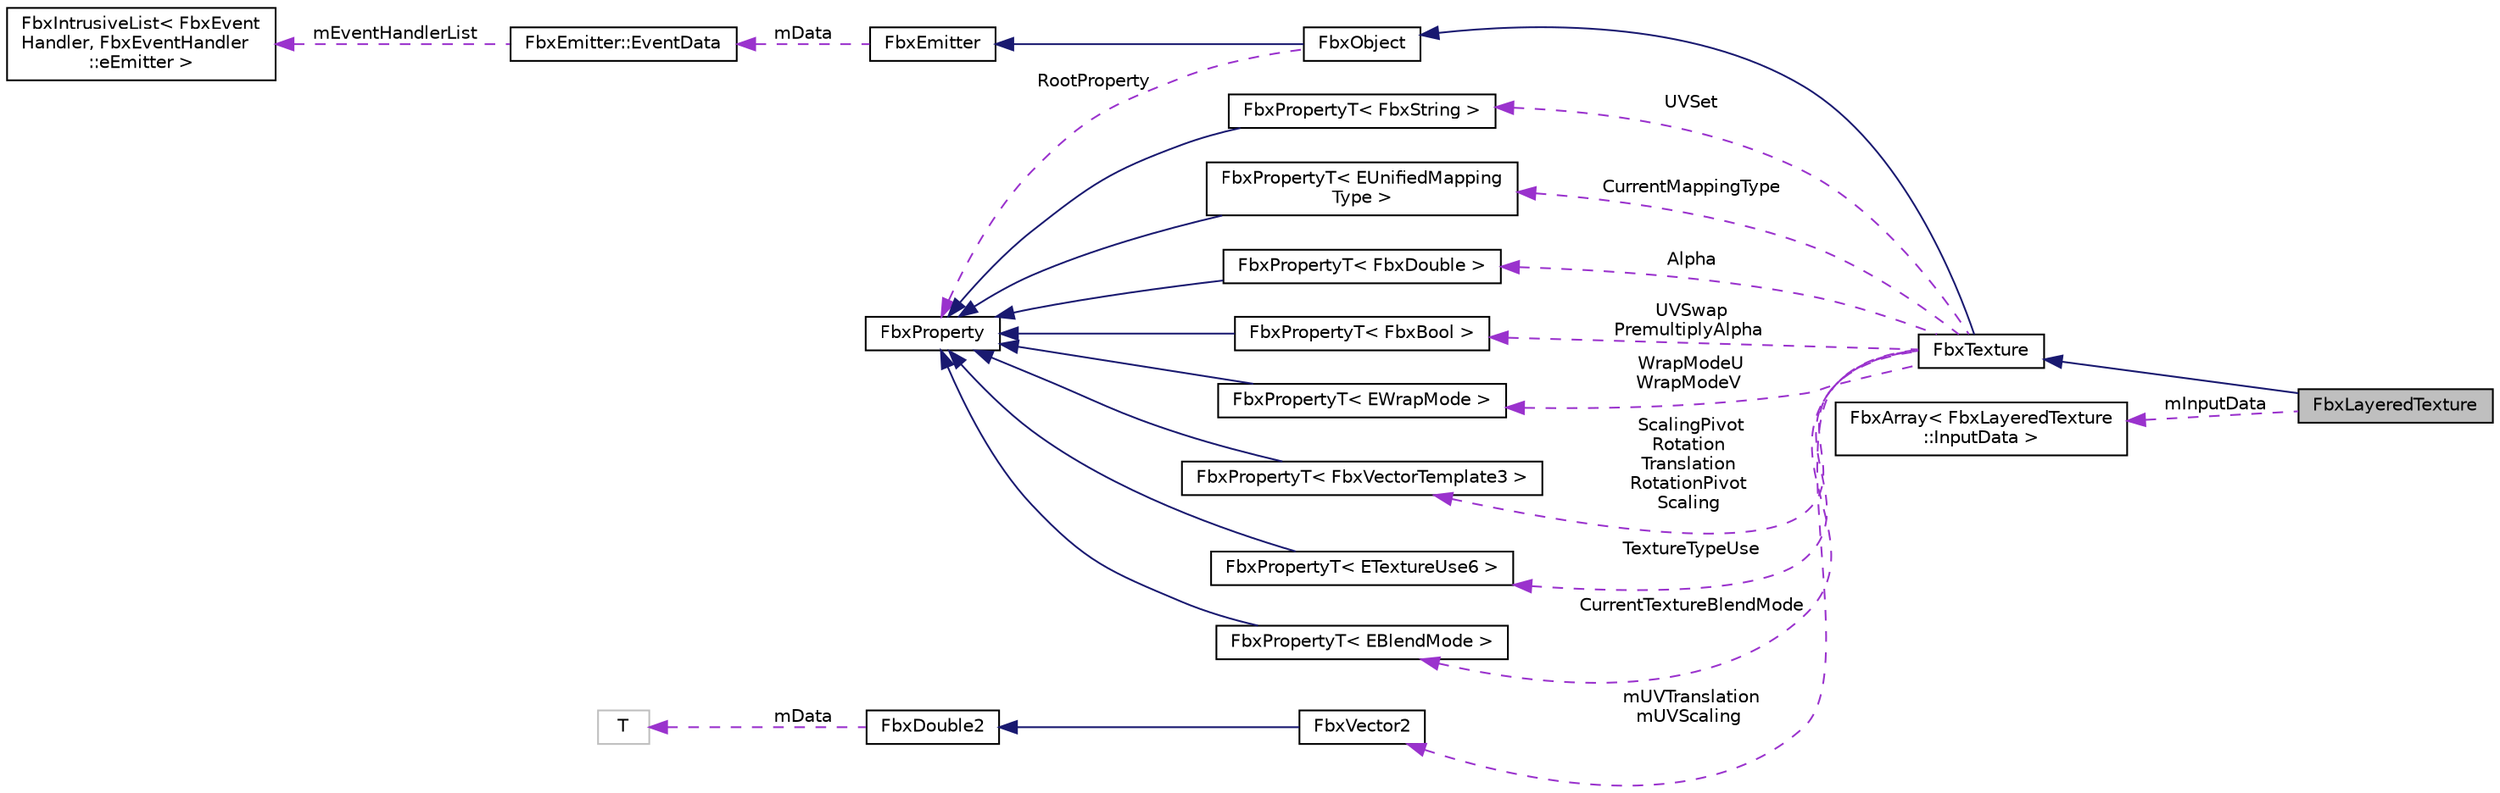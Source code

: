 digraph "FbxLayeredTexture"
{
  edge [fontname="Helvetica",fontsize="10",labelfontname="Helvetica",labelfontsize="10"];
  node [fontname="Helvetica",fontsize="10",shape=record];
  rankdir="LR";
  Node4 [label="FbxLayeredTexture",height=0.2,width=0.4,color="black", fillcolor="grey75", style="filled", fontcolor="black"];
  Node5 -> Node4 [dir="back",color="midnightblue",fontsize="10",style="solid"];
  Node5 [label="FbxTexture",height=0.2,width=0.4,color="black", fillcolor="white", style="filled",URL="$class_fbx_texture.html"];
  Node6 -> Node5 [dir="back",color="midnightblue",fontsize="10",style="solid"];
  Node6 [label="FbxObject",height=0.2,width=0.4,color="black", fillcolor="white", style="filled",URL="$class_fbx_object.html"];
  Node7 -> Node6 [dir="back",color="midnightblue",fontsize="10",style="solid"];
  Node7 [label="FbxEmitter",height=0.2,width=0.4,color="black", fillcolor="white", style="filled",URL="$class_fbx_emitter.html"];
  Node8 -> Node7 [dir="back",color="darkorchid3",fontsize="10",style="dashed",label=" mData" ];
  Node8 [label="FbxEmitter::EventData",height=0.2,width=0.4,color="black", fillcolor="white", style="filled",URL="$struct_fbx_emitter_1_1_event_data.html"];
  Node9 -> Node8 [dir="back",color="darkorchid3",fontsize="10",style="dashed",label=" mEventHandlerList" ];
  Node9 [label="FbxIntrusiveList\< FbxEvent\lHandler, FbxEventHandler\l::eEmitter \>",height=0.2,width=0.4,color="black", fillcolor="white", style="filled",URL="$class_fbx_intrusive_list.html"];
  Node10 -> Node6 [dir="back",color="darkorchid3",fontsize="10",style="dashed",label=" RootProperty" ];
  Node10 [label="FbxProperty",height=0.2,width=0.4,color="black", fillcolor="white", style="filled",URL="$class_fbx_property.html",tooltip="Class to hold user properties. "];
  Node11 -> Node5 [dir="back",color="darkorchid3",fontsize="10",style="dashed",label=" mUVTranslation\nmUVScaling" ];
  Node11 [label="FbxVector2",height=0.2,width=0.4,color="black", fillcolor="white", style="filled",URL="$class_fbx_vector2.html"];
  Node12 -> Node11 [dir="back",color="midnightblue",fontsize="10",style="solid"];
  Node12 [label="FbxDouble2",height=0.2,width=0.4,color="black", fillcolor="white", style="filled",URL="$class_fbx_vector_template2.html"];
  Node13 -> Node12 [dir="back",color="darkorchid3",fontsize="10",style="dashed",label=" mData" ];
  Node13 [label="T",height=0.2,width=0.4,color="grey75", fillcolor="white", style="filled"];
  Node14 -> Node5 [dir="back",color="darkorchid3",fontsize="10",style="dashed",label=" UVSet" ];
  Node14 [label="FbxPropertyT\< FbxString \>",height=0.2,width=0.4,color="black", fillcolor="white", style="filled",URL="$class_fbx_property_t.html"];
  Node10 -> Node14 [dir="back",color="midnightblue",fontsize="10",style="solid"];
  Node15 -> Node5 [dir="back",color="darkorchid3",fontsize="10",style="dashed",label=" CurrentMappingType" ];
  Node15 [label="FbxPropertyT\< EUnifiedMapping\lType \>",height=0.2,width=0.4,color="black", fillcolor="white", style="filled",URL="$class_fbx_property_t.html"];
  Node10 -> Node15 [dir="back",color="midnightblue",fontsize="10",style="solid"];
  Node16 -> Node5 [dir="back",color="darkorchid3",fontsize="10",style="dashed",label=" Alpha" ];
  Node16 [label="FbxPropertyT\< FbxDouble \>",height=0.2,width=0.4,color="black", fillcolor="white", style="filled",URL="$class_fbx_property_t.html"];
  Node10 -> Node16 [dir="back",color="midnightblue",fontsize="10",style="solid"];
  Node17 -> Node5 [dir="back",color="darkorchid3",fontsize="10",style="dashed",label=" UVSwap\nPremultiplyAlpha" ];
  Node17 [label="FbxPropertyT\< FbxBool \>",height=0.2,width=0.4,color="black", fillcolor="white", style="filled",URL="$class_fbx_property_t.html"];
  Node10 -> Node17 [dir="back",color="midnightblue",fontsize="10",style="solid"];
  Node18 -> Node5 [dir="back",color="darkorchid3",fontsize="10",style="dashed",label=" WrapModeU\nWrapModeV" ];
  Node18 [label="FbxPropertyT\< EWrapMode \>",height=0.2,width=0.4,color="black", fillcolor="white", style="filled",URL="$class_fbx_property_t.html"];
  Node10 -> Node18 [dir="back",color="midnightblue",fontsize="10",style="solid"];
  Node19 -> Node5 [dir="back",color="darkorchid3",fontsize="10",style="dashed",label=" ScalingPivot\nRotation\nTranslation\nRotationPivot\nScaling" ];
  Node19 [label="FbxPropertyT\< FbxVectorTemplate3 \>",height=0.2,width=0.4,color="black", fillcolor="white", style="filled",URL="$class_fbx_property_t.html"];
  Node10 -> Node19 [dir="back",color="midnightblue",fontsize="10",style="solid"];
  Node20 -> Node5 [dir="back",color="darkorchid3",fontsize="10",style="dashed",label=" TextureTypeUse" ];
  Node20 [label="FbxPropertyT\< ETextureUse6 \>",height=0.2,width=0.4,color="black", fillcolor="white", style="filled",URL="$class_fbx_property_t.html"];
  Node10 -> Node20 [dir="back",color="midnightblue",fontsize="10",style="solid"];
  Node21 -> Node5 [dir="back",color="darkorchid3",fontsize="10",style="dashed",label=" CurrentTextureBlendMode" ];
  Node21 [label="FbxPropertyT\< EBlendMode \>",height=0.2,width=0.4,color="black", fillcolor="white", style="filled",URL="$class_fbx_property_t.html"];
  Node10 -> Node21 [dir="back",color="midnightblue",fontsize="10",style="solid"];
  Node22 -> Node4 [dir="back",color="darkorchid3",fontsize="10",style="dashed",label=" mInputData" ];
  Node22 [label="FbxArray\< FbxLayeredTexture\l::InputData \>",height=0.2,width=0.4,color="black", fillcolor="white", style="filled",URL="$class_fbx_array.html"];
}
